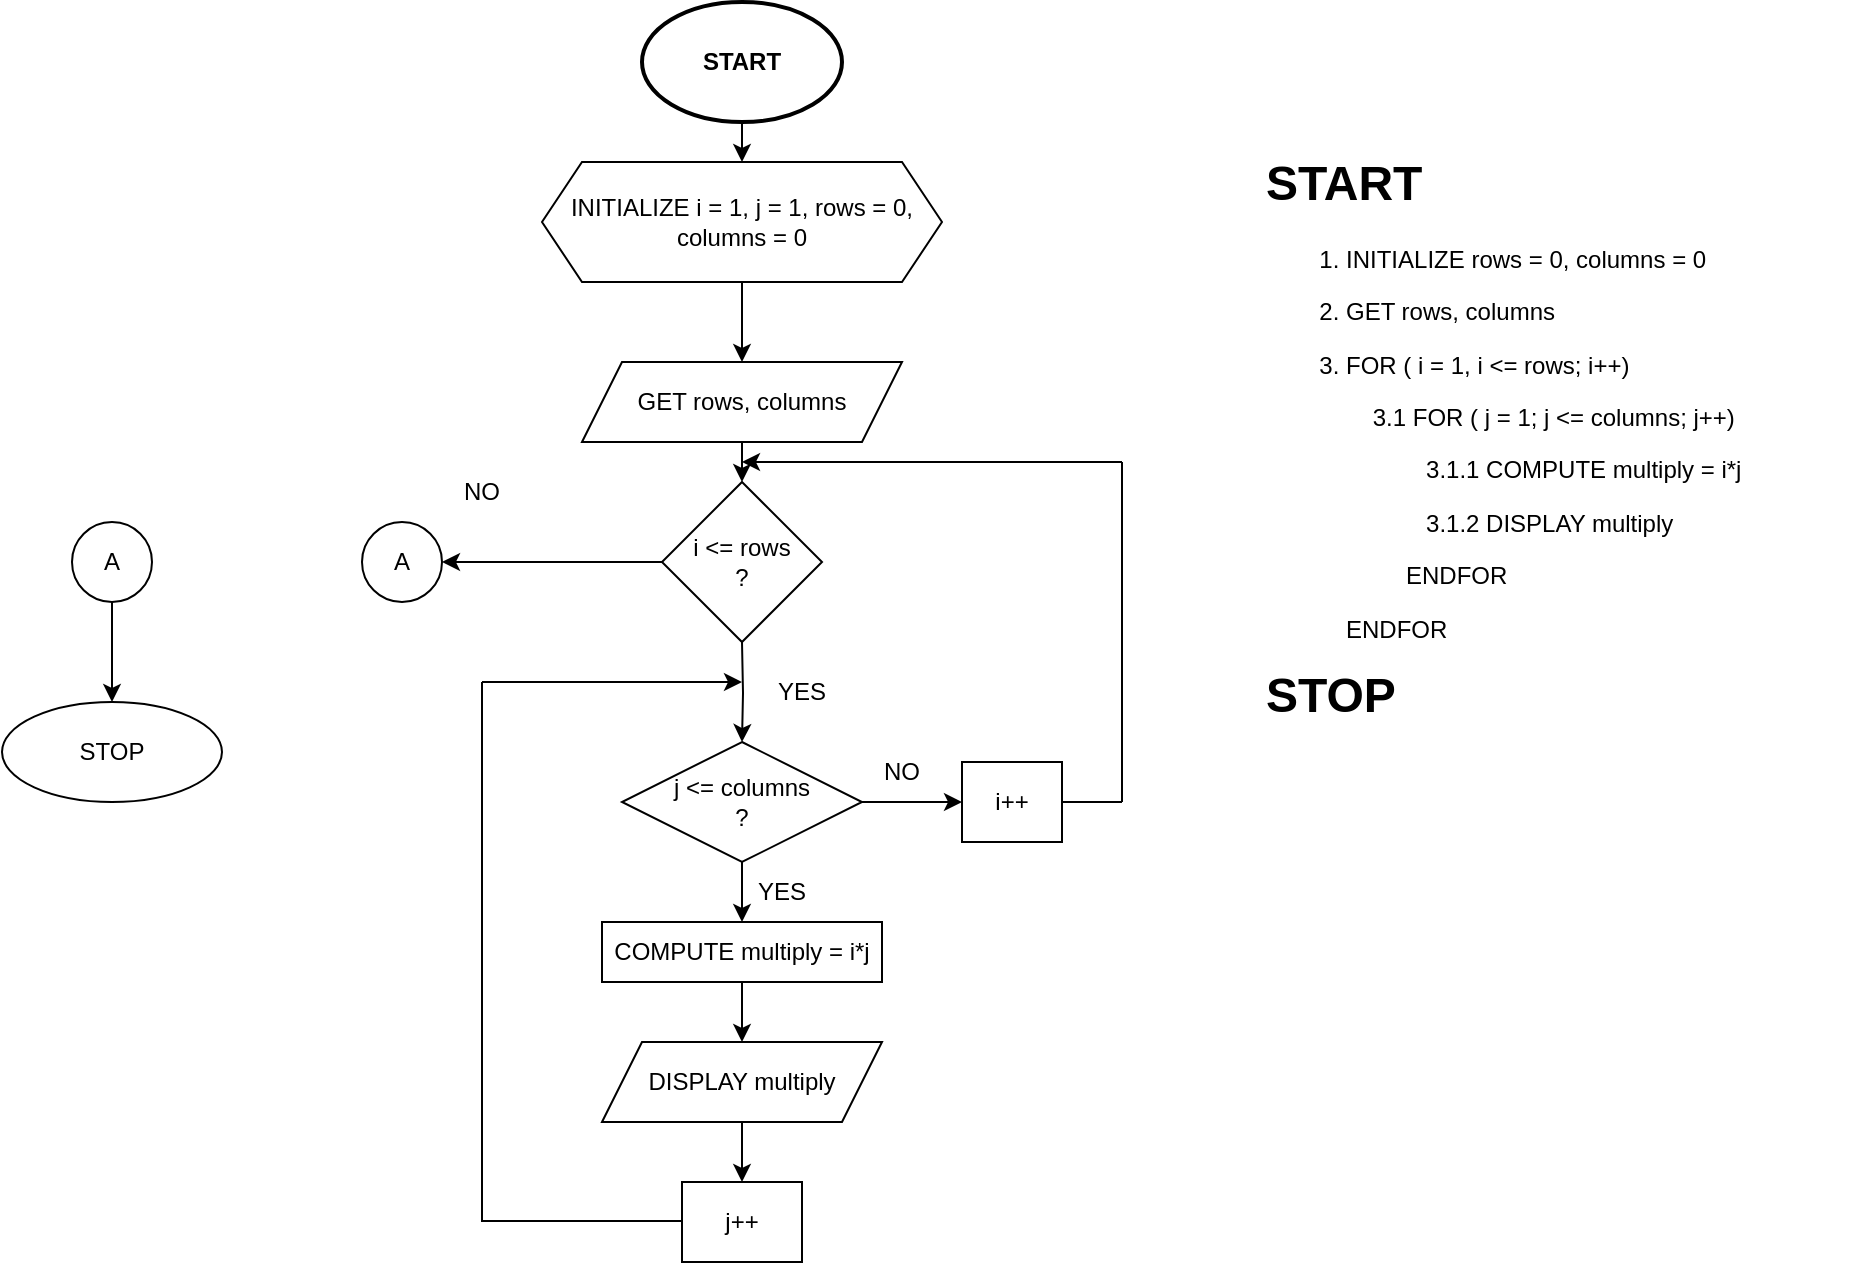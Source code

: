 <mxfile version="24.7.17" pages="3">
  <diagram name="5_21" id="J4Bnia1c0pHvMDUhw98u">
    <mxGraphModel dx="1290" dy="603" grid="1" gridSize="10" guides="1" tooltips="1" connect="1" arrows="1" fold="1" page="1" pageScale="1" pageWidth="850" pageHeight="1100" math="0" shadow="0">
      <root>
        <mxCell id="0" />
        <mxCell id="1" parent="0" />
        <mxCell id="E4Na9KV9of4ap3lqZ3wi-3" style="edgeStyle=orthogonalEdgeStyle;rounded=0;orthogonalLoop=1;jettySize=auto;html=1;exitX=0.5;exitY=1;exitDx=0;exitDy=0;exitPerimeter=0;entryX=0.5;entryY=0;entryDx=0;entryDy=0;" edge="1" parent="1" source="E4Na9KV9of4ap3lqZ3wi-1" target="E4Na9KV9of4ap3lqZ3wi-2">
          <mxGeometry relative="1" as="geometry" />
        </mxCell>
        <mxCell id="E4Na9KV9of4ap3lqZ3wi-1" value="&lt;b&gt;START&lt;/b&gt;" style="strokeWidth=2;html=1;shape=mxgraph.flowchart.start_1;whiteSpace=wrap;" vertex="1" parent="1">
          <mxGeometry x="340" y="20" width="100" height="60" as="geometry" />
        </mxCell>
        <mxCell id="E4Na9KV9of4ap3lqZ3wi-5" style="edgeStyle=orthogonalEdgeStyle;rounded=0;orthogonalLoop=1;jettySize=auto;html=1;exitX=0.5;exitY=1;exitDx=0;exitDy=0;" edge="1" parent="1" source="E4Na9KV9of4ap3lqZ3wi-2">
          <mxGeometry relative="1" as="geometry">
            <mxPoint x="390" y="200" as="targetPoint" />
          </mxGeometry>
        </mxCell>
        <mxCell id="E4Na9KV9of4ap3lqZ3wi-2" value="INITIALIZE i = 1, j = 1, rows = 0, columns = 0" style="shape=hexagon;perimeter=hexagonPerimeter2;whiteSpace=wrap;html=1;fixedSize=1;" vertex="1" parent="1">
          <mxGeometry x="290" y="100" width="200" height="60" as="geometry" />
        </mxCell>
        <mxCell id="E4Na9KV9of4ap3lqZ3wi-7" style="edgeStyle=orthogonalEdgeStyle;rounded=0;orthogonalLoop=1;jettySize=auto;html=1;exitX=0.5;exitY=1;exitDx=0;exitDy=0;entryX=0.5;entryY=0;entryDx=0;entryDy=0;" edge="1" parent="1" target="E4Na9KV9of4ap3lqZ3wi-6">
          <mxGeometry relative="1" as="geometry">
            <mxPoint x="390" y="340" as="sourcePoint" />
          </mxGeometry>
        </mxCell>
        <mxCell id="E4Na9KV9of4ap3lqZ3wi-4" value="i &amp;lt;= rows&lt;div&gt;?&lt;/div&gt;" style="rhombus;whiteSpace=wrap;html=1;" vertex="1" parent="1">
          <mxGeometry x="350" y="260" width="80" height="80" as="geometry" />
        </mxCell>
        <mxCell id="E4Na9KV9of4ap3lqZ3wi-10" style="edgeStyle=orthogonalEdgeStyle;rounded=0;orthogonalLoop=1;jettySize=auto;html=1;exitX=0.5;exitY=1;exitDx=0;exitDy=0;entryX=0.5;entryY=0;entryDx=0;entryDy=0;" edge="1" parent="1" source="E4Na9KV9of4ap3lqZ3wi-6" target="E4Na9KV9of4ap3lqZ3wi-9">
          <mxGeometry relative="1" as="geometry" />
        </mxCell>
        <mxCell id="E4Na9KV9of4ap3lqZ3wi-27" style="edgeStyle=orthogonalEdgeStyle;rounded=0;orthogonalLoop=1;jettySize=auto;html=1;exitX=1;exitY=0.5;exitDx=0;exitDy=0;entryX=0;entryY=0.5;entryDx=0;entryDy=0;" edge="1" parent="1" source="E4Na9KV9of4ap3lqZ3wi-6" target="E4Na9KV9of4ap3lqZ3wi-25">
          <mxGeometry relative="1" as="geometry" />
        </mxCell>
        <mxCell id="E4Na9KV9of4ap3lqZ3wi-6" value="j &amp;lt;= columns&lt;div&gt;?&lt;/div&gt;" style="rhombus;whiteSpace=wrap;html=1;" vertex="1" parent="1">
          <mxGeometry x="330" y="390" width="120" height="60" as="geometry" />
        </mxCell>
        <mxCell id="E4Na9KV9of4ap3lqZ3wi-8" value="YES" style="text;html=1;align=center;verticalAlign=middle;whiteSpace=wrap;rounded=0;" vertex="1" parent="1">
          <mxGeometry x="390" y="350" width="60" height="30" as="geometry" />
        </mxCell>
        <mxCell id="E4Na9KV9of4ap3lqZ3wi-13" style="edgeStyle=orthogonalEdgeStyle;rounded=0;orthogonalLoop=1;jettySize=auto;html=1;exitX=0.5;exitY=1;exitDx=0;exitDy=0;entryX=0.5;entryY=0;entryDx=0;entryDy=0;" edge="1" parent="1" source="E4Na9KV9of4ap3lqZ3wi-9" target="E4Na9KV9of4ap3lqZ3wi-12">
          <mxGeometry relative="1" as="geometry" />
        </mxCell>
        <mxCell id="E4Na9KV9of4ap3lqZ3wi-9" value="COMPUTE multiply = i*j" style="rounded=0;whiteSpace=wrap;html=1;" vertex="1" parent="1">
          <mxGeometry x="320" y="480" width="140" height="30" as="geometry" />
        </mxCell>
        <mxCell id="E4Na9KV9of4ap3lqZ3wi-11" value="YES" style="text;html=1;align=center;verticalAlign=middle;whiteSpace=wrap;rounded=0;" vertex="1" parent="1">
          <mxGeometry x="380" y="450" width="60" height="30" as="geometry" />
        </mxCell>
        <mxCell id="E4Na9KV9of4ap3lqZ3wi-15" style="edgeStyle=orthogonalEdgeStyle;rounded=0;orthogonalLoop=1;jettySize=auto;html=1;exitX=0.5;exitY=1;exitDx=0;exitDy=0;entryX=0.5;entryY=0;entryDx=0;entryDy=0;" edge="1" parent="1" source="E4Na9KV9of4ap3lqZ3wi-12" target="E4Na9KV9of4ap3lqZ3wi-14">
          <mxGeometry relative="1" as="geometry" />
        </mxCell>
        <mxCell id="E4Na9KV9of4ap3lqZ3wi-12" value="DISPLAY multiply" style="shape=parallelogram;perimeter=parallelogramPerimeter;whiteSpace=wrap;html=1;fixedSize=1;" vertex="1" parent="1">
          <mxGeometry x="320" y="540" width="140" height="40" as="geometry" />
        </mxCell>
        <mxCell id="E4Na9KV9of4ap3lqZ3wi-14" value="j++" style="rounded=0;whiteSpace=wrap;html=1;" vertex="1" parent="1">
          <mxGeometry x="360" y="610" width="60" height="40" as="geometry" />
        </mxCell>
        <mxCell id="E4Na9KV9of4ap3lqZ3wi-19" style="edgeStyle=orthogonalEdgeStyle;rounded=0;orthogonalLoop=1;jettySize=auto;html=1;exitX=0.5;exitY=1;exitDx=0;exitDy=0;entryX=0.5;entryY=0;entryDx=0;entryDy=0;" edge="1" parent="1" source="E4Na9KV9of4ap3lqZ3wi-18" target="E4Na9KV9of4ap3lqZ3wi-4">
          <mxGeometry relative="1" as="geometry" />
        </mxCell>
        <mxCell id="E4Na9KV9of4ap3lqZ3wi-18" value="GET rows, columns" style="shape=parallelogram;perimeter=parallelogramPerimeter;whiteSpace=wrap;html=1;fixedSize=1;" vertex="1" parent="1">
          <mxGeometry x="310" y="200" width="160" height="40" as="geometry" />
        </mxCell>
        <mxCell id="E4Na9KV9of4ap3lqZ3wi-21" value="" style="endArrow=none;html=1;rounded=0;exitX=1;exitY=0.5;exitDx=0;exitDy=0;" edge="1" parent="1">
          <mxGeometry width="50" height="50" relative="1" as="geometry">
            <mxPoint x="260" y="629.5" as="sourcePoint" />
            <mxPoint x="360" y="629.5" as="targetPoint" />
          </mxGeometry>
        </mxCell>
        <mxCell id="E4Na9KV9of4ap3lqZ3wi-23" value="" style="endArrow=classic;html=1;rounded=0;" edge="1" parent="1">
          <mxGeometry width="50" height="50" relative="1" as="geometry">
            <mxPoint x="260" y="360" as="sourcePoint" />
            <mxPoint x="390" y="360" as="targetPoint" />
          </mxGeometry>
        </mxCell>
        <mxCell id="E4Na9KV9of4ap3lqZ3wi-24" value="" style="endArrow=none;html=1;rounded=0;" edge="1" parent="1">
          <mxGeometry width="50" height="50" relative="1" as="geometry">
            <mxPoint x="260" y="630" as="sourcePoint" />
            <mxPoint x="260" y="360" as="targetPoint" />
          </mxGeometry>
        </mxCell>
        <mxCell id="E4Na9KV9of4ap3lqZ3wi-25" value="i++" style="rounded=0;whiteSpace=wrap;html=1;" vertex="1" parent="1">
          <mxGeometry x="500" y="400" width="50" height="40" as="geometry" />
        </mxCell>
        <mxCell id="E4Na9KV9of4ap3lqZ3wi-28" value="NO" style="text;html=1;align=center;verticalAlign=middle;whiteSpace=wrap;rounded=0;" vertex="1" parent="1">
          <mxGeometry x="440" y="390" width="60" height="30" as="geometry" />
        </mxCell>
        <mxCell id="E4Na9KV9of4ap3lqZ3wi-30" value="" style="endArrow=classic;html=1;rounded=0;" edge="1" parent="1">
          <mxGeometry width="50" height="50" relative="1" as="geometry">
            <mxPoint x="580" y="250" as="sourcePoint" />
            <mxPoint x="390" y="250" as="targetPoint" />
          </mxGeometry>
        </mxCell>
        <mxCell id="E4Na9KV9of4ap3lqZ3wi-31" value="" style="endArrow=none;html=1;rounded=0;" edge="1" parent="1">
          <mxGeometry width="50" height="50" relative="1" as="geometry">
            <mxPoint x="580" y="420" as="sourcePoint" />
            <mxPoint x="580" y="250" as="targetPoint" />
          </mxGeometry>
        </mxCell>
        <mxCell id="E4Na9KV9of4ap3lqZ3wi-32" value="" style="endArrow=none;html=1;rounded=0;exitX=1;exitY=0.5;exitDx=0;exitDy=0;" edge="1" parent="1" source="E4Na9KV9of4ap3lqZ3wi-25">
          <mxGeometry width="50" height="50" relative="1" as="geometry">
            <mxPoint x="480" y="500" as="sourcePoint" />
            <mxPoint x="580" y="420" as="targetPoint" />
          </mxGeometry>
        </mxCell>
        <mxCell id="E4Na9KV9of4ap3lqZ3wi-33" value="A" style="ellipse;whiteSpace=wrap;html=1;aspect=fixed;" vertex="1" parent="1">
          <mxGeometry x="200" y="280" width="40" height="40" as="geometry" />
        </mxCell>
        <mxCell id="E4Na9KV9of4ap3lqZ3wi-34" value="" style="endArrow=classic;html=1;rounded=0;entryX=1;entryY=0.5;entryDx=0;entryDy=0;exitX=0;exitY=0.5;exitDx=0;exitDy=0;" edge="1" parent="1" source="E4Na9KV9of4ap3lqZ3wi-4" target="E4Na9KV9of4ap3lqZ3wi-33">
          <mxGeometry width="50" height="50" relative="1" as="geometry">
            <mxPoint x="300" y="480" as="sourcePoint" />
            <mxPoint x="350" y="430" as="targetPoint" />
          </mxGeometry>
        </mxCell>
        <mxCell id="E4Na9KV9of4ap3lqZ3wi-35" value="STOP" style="ellipse;whiteSpace=wrap;html=1;" vertex="1" parent="1">
          <mxGeometry x="20" y="370" width="110" height="50" as="geometry" />
        </mxCell>
        <mxCell id="E4Na9KV9of4ap3lqZ3wi-37" style="edgeStyle=orthogonalEdgeStyle;rounded=0;orthogonalLoop=1;jettySize=auto;html=1;exitX=0.5;exitY=1;exitDx=0;exitDy=0;entryX=0.5;entryY=0;entryDx=0;entryDy=0;" edge="1" parent="1" source="E4Na9KV9of4ap3lqZ3wi-36" target="E4Na9KV9of4ap3lqZ3wi-35">
          <mxGeometry relative="1" as="geometry" />
        </mxCell>
        <mxCell id="E4Na9KV9of4ap3lqZ3wi-36" value="A" style="ellipse;whiteSpace=wrap;html=1;aspect=fixed;" vertex="1" parent="1">
          <mxGeometry x="55" y="280" width="40" height="40" as="geometry" />
        </mxCell>
        <mxCell id="E4Na9KV9of4ap3lqZ3wi-38" value="&lt;blockquote style=&quot;margin: 0 0 0 40px; border: none; padding: 0px;&quot;&gt;&lt;h1 style=&quot;margin-top: 0px;&quot;&gt;START&lt;/h1&gt;&lt;p&gt;&lt;span style=&quot;white-space: pre;&quot;&gt;&#x9;&lt;/span&gt;1. INITIALIZE rows = 0, columns = 0&lt;/p&gt;&lt;p&gt;&lt;span style=&quot;white-space: pre;&quot;&gt;&#x9;&lt;/span&gt;2. GET rows, columns&lt;br&gt;&lt;/p&gt;&lt;p&gt;&lt;span style=&quot;white-space: pre;&quot;&gt;&#x9;&lt;/span&gt;3. FOR ( i = 1, i &amp;lt;= rows; i++)&lt;br&gt;&lt;/p&gt;&lt;p&gt;&lt;span style=&quot;white-space: pre;&quot;&gt;&#x9;&lt;/span&gt;&lt;span style=&quot;white-space: pre;&quot;&gt;&#x9;&lt;/span&gt;3.1 FOR ( j = 1; j &amp;lt;= columns; j++)&lt;br&gt;&lt;/p&gt;&lt;p&gt;&lt;span style=&quot;white-space: pre;&quot;&gt;&#x9;&lt;/span&gt;&lt;span style=&quot;white-space: pre;&quot;&gt;&#x9;&lt;/span&gt;&lt;span style=&quot;white-space: pre;&quot;&gt;&#x9;&lt;/span&gt;3.1.1 COMPUTE multiply = i*j&lt;br&gt;&lt;/p&gt;&lt;p&gt;&lt;span style=&quot;white-space: pre;&quot;&gt;&#x9;&lt;/span&gt;&lt;span style=&quot;white-space: pre;&quot;&gt;&#x9;&lt;/span&gt;&lt;span style=&quot;white-space: pre;&quot;&gt;&#x9;&lt;/span&gt;3.1.2 DISPLAY multiply&lt;br&gt;&lt;/p&gt;&lt;p&gt;&lt;span style=&quot;white-space: pre;&quot;&gt;&#x9;&lt;/span&gt;&lt;span style=&quot;white-space: pre;&quot;&gt;&#x9;&lt;/span&gt;&amp;nbsp; &amp;nbsp; &amp;nbsp;ENDFOR&lt;br&gt;&lt;/p&gt;&lt;p&gt;&lt;span style=&quot;white-space: pre;&quot;&gt;&#x9;&lt;/span&gt;&amp;nbsp; &amp;nbsp; ENDFOR&lt;br&gt;&lt;/p&gt;&lt;h1 style=&quot;margin-top: 0px;&quot;&gt;STOP&lt;/h1&gt;&lt;p&gt;&lt;span style=&quot;white-space: pre;&quot;&gt;&#x9;&lt;/span&gt;&lt;span style=&quot;white-space: pre;&quot;&gt;&#x9;&lt;/span&gt;&lt;span style=&quot;white-space: pre;&quot;&gt;&#x9;&lt;/span&gt;&lt;span style=&quot;white-space: pre;&quot;&gt;&#x9;&lt;/span&gt;&lt;br&gt;&lt;/p&gt;&lt;/blockquote&gt;" style="text;html=1;whiteSpace=wrap;overflow=hidden;rounded=0;" vertex="1" parent="1">
          <mxGeometry x="610" y="90" width="340" height="290" as="geometry" />
        </mxCell>
        <mxCell id="E4Na9KV9of4ap3lqZ3wi-39" value="NO" style="text;html=1;align=center;verticalAlign=middle;whiteSpace=wrap;rounded=0;" vertex="1" parent="1">
          <mxGeometry x="230" y="250" width="60" height="30" as="geometry" />
        </mxCell>
      </root>
    </mxGraphModel>
  </diagram>
  <diagram id="ModJhPUKdugsstIkuyEC" name="5_22">
    <mxGraphModel dx="1290" dy="603" grid="1" gridSize="10" guides="1" tooltips="1" connect="1" arrows="1" fold="1" page="1" pageScale="1" pageWidth="850" pageHeight="1100" math="0" shadow="0">
      <root>
        <mxCell id="0" />
        <mxCell id="1" parent="0" />
        <mxCell id="HVymiEOJTfaqnhZZgush-4" style="edgeStyle=orthogonalEdgeStyle;rounded=0;orthogonalLoop=1;jettySize=auto;html=1;exitX=0.5;exitY=1;exitDx=0;exitDy=0;entryX=0.5;entryY=0;entryDx=0;entryDy=0;" edge="1" parent="1" source="HVymiEOJTfaqnhZZgush-1" target="HVymiEOJTfaqnhZZgush-2">
          <mxGeometry relative="1" as="geometry" />
        </mxCell>
        <mxCell id="HVymiEOJTfaqnhZZgush-1" value="&lt;b&gt;START&lt;/b&gt;" style="ellipse;whiteSpace=wrap;html=1;" vertex="1" parent="1">
          <mxGeometry x="375" y="20" width="100" height="50" as="geometry" />
        </mxCell>
        <mxCell id="HVymiEOJTfaqnhZZgush-5" style="edgeStyle=orthogonalEdgeStyle;rounded=0;orthogonalLoop=1;jettySize=auto;html=1;exitX=0.5;exitY=1;exitDx=0;exitDy=0;entryX=0.5;entryY=0;entryDx=0;entryDy=0;" edge="1" parent="1" source="HVymiEOJTfaqnhZZgush-2" target="HVymiEOJTfaqnhZZgush-3">
          <mxGeometry relative="1" as="geometry" />
        </mxCell>
        <mxCell id="HVymiEOJTfaqnhZZgush-2" value="i = 1" style="shape=hexagon;perimeter=hexagonPerimeter2;whiteSpace=wrap;html=1;fixedSize=1;" vertex="1" parent="1">
          <mxGeometry x="380" y="100" width="90" height="30" as="geometry" />
        </mxCell>
        <mxCell id="HVymiEOJTfaqnhZZgush-3" value="GET num" style="shape=parallelogram;perimeter=parallelogramPerimeter;whiteSpace=wrap;html=1;fixedSize=1;" vertex="1" parent="1">
          <mxGeometry x="365" y="160" width="120" height="40" as="geometry" />
        </mxCell>
      </root>
    </mxGraphModel>
  </diagram>
  <diagram id="ZGBt62Uybu1r4ZBoy5GZ" name="5_33">
    <mxGraphModel dx="1290" dy="603" grid="1" gridSize="10" guides="1" tooltips="1" connect="1" arrows="1" fold="1" page="1" pageScale="1" pageWidth="850" pageHeight="1100" math="0" shadow="0">
      <root>
        <mxCell id="0" />
        <mxCell id="1" parent="0" />
      </root>
    </mxGraphModel>
  </diagram>
</mxfile>
